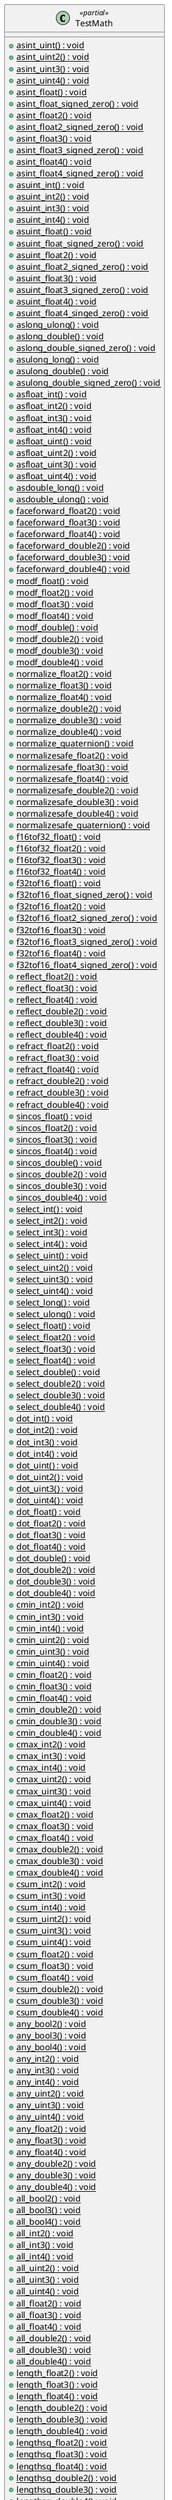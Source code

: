 @startuml
class TestMath <<partial>> {
    + {static} asint_uint() : void
    + {static} asint_uint2() : void
    + {static} asint_uint3() : void
    + {static} asint_uint4() : void
    + {static} asint_float() : void
    + {static} asint_float_signed_zero() : void
    + {static} asint_float2() : void
    + {static} asint_float2_signed_zero() : void
    + {static} asint_float3() : void
    + {static} asint_float3_signed_zero() : void
    + {static} asint_float4() : void
    + {static} asint_float4_signed_zero() : void
    + {static} asuint_int() : void
    + {static} asuint_int2() : void
    + {static} asuint_int3() : void
    + {static} asuint_int4() : void
    + {static} asuint_float() : void
    + {static} asuint_float_signed_zero() : void
    + {static} asuint_float2() : void
    + {static} asuint_float2_signed_zero() : void
    + {static} asuint_float3() : void
    + {static} asuint_float3_signed_zero() : void
    + {static} asuint_float4() : void
    + {static} asuint_float4_singed_zero() : void
    + {static} aslong_ulong() : void
    + {static} aslong_double() : void
    + {static} aslong_double_signed_zero() : void
    + {static} asulong_long() : void
    + {static} asulong_double() : void
    + {static} asulong_double_signed_zero() : void
    + {static} asfloat_int() : void
    + {static} asfloat_int2() : void
    + {static} asfloat_int3() : void
    + {static} asfloat_int4() : void
    + {static} asfloat_uint() : void
    + {static} asfloat_uint2() : void
    + {static} asfloat_uint3() : void
    + {static} asfloat_uint4() : void
    + {static} asdouble_long() : void
    + {static} asdouble_ulong() : void
    + {static} faceforward_float2() : void
    + {static} faceforward_float3() : void
    + {static} faceforward_float4() : void
    + {static} faceforward_double2() : void
    + {static} faceforward_double3() : void
    + {static} faceforward_double4() : void
    + {static} modf_float() : void
    + {static} modf_float2() : void
    + {static} modf_float3() : void
    + {static} modf_float4() : void
    + {static} modf_double() : void
    + {static} modf_double2() : void
    + {static} modf_double3() : void
    + {static} modf_double4() : void
    + {static} normalize_float2() : void
    + {static} normalize_float3() : void
    + {static} normalize_float4() : void
    + {static} normalize_double2() : void
    + {static} normalize_double3() : void
    + {static} normalize_double4() : void
    + {static} normalize_quaternion() : void
    + {static} normalizesafe_float2() : void
    + {static} normalizesafe_float3() : void
    + {static} normalizesafe_float4() : void
    + {static} normalizesafe_double2() : void
    + {static} normalizesafe_double3() : void
    + {static} normalizesafe_double4() : void
    + {static} normalizesafe_quaternion() : void
    + {static} f16tof32_float() : void
    + {static} f16tof32_float2() : void
    + {static} f16tof32_float3() : void
    + {static} f16tof32_float4() : void
    + {static} f32tof16_float() : void
    + {static} f32tof16_float_signed_zero() : void
    + {static} f32tof16_float2() : void
    + {static} f32tof16_float2_signed_zero() : void
    + {static} f32tof16_float3() : void
    + {static} f32tof16_float3_signed_zero() : void
    + {static} f32tof16_float4() : void
    + {static} f32tof16_float4_signed_zero() : void
    + {static} reflect_float2() : void
    + {static} reflect_float3() : void
    + {static} reflect_float4() : void
    + {static} reflect_double2() : void
    + {static} reflect_double3() : void
    + {static} reflect_double4() : void
    + {static} refract_float2() : void
    + {static} refract_float3() : void
    + {static} refract_float4() : void
    + {static} refract_double2() : void
    + {static} refract_double3() : void
    + {static} refract_double4() : void
    + {static} sincos_float() : void
    + {static} sincos_float2() : void
    + {static} sincos_float3() : void
    + {static} sincos_float4() : void
    + {static} sincos_double() : void
    + {static} sincos_double2() : void
    + {static} sincos_double3() : void
    + {static} sincos_double4() : void
    + {static} select_int() : void
    + {static} select_int2() : void
    + {static} select_int3() : void
    + {static} select_int4() : void
    + {static} select_uint() : void
    + {static} select_uint2() : void
    + {static} select_uint3() : void
    + {static} select_uint4() : void
    + {static} select_long() : void
    + {static} select_ulong() : void
    + {static} select_float() : void
    + {static} select_float2() : void
    + {static} select_float3() : void
    + {static} select_float4() : void
    + {static} select_double() : void
    + {static} select_double2() : void
    + {static} select_double3() : void
    + {static} select_double4() : void
    + {static} dot_int() : void
    + {static} dot_int2() : void
    + {static} dot_int3() : void
    + {static} dot_int4() : void
    + {static} dot_uint() : void
    + {static} dot_uint2() : void
    + {static} dot_uint3() : void
    + {static} dot_uint4() : void
    + {static} dot_float() : void
    + {static} dot_float2() : void
    + {static} dot_float3() : void
    + {static} dot_float4() : void
    + {static} dot_double() : void
    + {static} dot_double2() : void
    + {static} dot_double3() : void
    + {static} dot_double4() : void
    + {static} cmin_int2() : void
    + {static} cmin_int3() : void
    + {static} cmin_int4() : void
    + {static} cmin_uint2() : void
    + {static} cmin_uint3() : void
    + {static} cmin_uint4() : void
    + {static} cmin_float2() : void
    + {static} cmin_float3() : void
    + {static} cmin_float4() : void
    + {static} cmin_double2() : void
    + {static} cmin_double3() : void
    + {static} cmin_double4() : void
    + {static} cmax_int2() : void
    + {static} cmax_int3() : void
    + {static} cmax_int4() : void
    + {static} cmax_uint2() : void
    + {static} cmax_uint3() : void
    + {static} cmax_uint4() : void
    + {static} cmax_float2() : void
    + {static} cmax_float3() : void
    + {static} cmax_float4() : void
    + {static} cmax_double2() : void
    + {static} cmax_double3() : void
    + {static} cmax_double4() : void
    + {static} csum_int2() : void
    + {static} csum_int3() : void
    + {static} csum_int4() : void
    + {static} csum_uint2() : void
    + {static} csum_uint3() : void
    + {static} csum_uint4() : void
    + {static} csum_float2() : void
    + {static} csum_float3() : void
    + {static} csum_float4() : void
    + {static} csum_double2() : void
    + {static} csum_double3() : void
    + {static} csum_double4() : void
    + {static} any_bool2() : void
    + {static} any_bool3() : void
    + {static} any_bool4() : void
    + {static} any_int2() : void
    + {static} any_int3() : void
    + {static} any_int4() : void
    + {static} any_uint2() : void
    + {static} any_uint3() : void
    + {static} any_uint4() : void
    + {static} any_float2() : void
    + {static} any_float3() : void
    + {static} any_float4() : void
    + {static} any_double2() : void
    + {static} any_double3() : void
    + {static} any_double4() : void
    + {static} all_bool2() : void
    + {static} all_bool3() : void
    + {static} all_bool4() : void
    + {static} all_int2() : void
    + {static} all_int3() : void
    + {static} all_int4() : void
    + {static} all_uint2() : void
    + {static} all_uint3() : void
    + {static} all_uint4() : void
    + {static} all_float2() : void
    + {static} all_float3() : void
    + {static} all_float4() : void
    + {static} all_double2() : void
    + {static} all_double3() : void
    + {static} all_double4() : void
    + {static} length_float2() : void
    + {static} length_float3() : void
    + {static} length_float4() : void
    + {static} length_double2() : void
    + {static} length_double3() : void
    + {static} length_double4() : void
    + {static} lengthsq_float2() : void
    + {static} lengthsq_float3() : void
    + {static} lengthsq_float4() : void
    + {static} lengthsq_double2() : void
    + {static} lengthsq_double3() : void
    + {static} lengthsq_double4() : void
    + {static} distance_float2() : void
    + {static} distance_float3() : void
    + {static} distance_float4() : void
    + {static} distance_double2() : void
    + {static} distance_double3() : void
    + {static} distance_double4() : void
    + {static} distancesq_float2() : void
    + {static} distancesq_float3() : void
    + {static} distancesq_float4() : void
    + {static} distancesq_double2() : void
    + {static} distancesq_double3() : void
    + {static} distancesq_double4() : void
    + {static} rcp_float_signed_zero() : void
    + {static} rcp_float2_signed_zero() : void
    + {static} rcp_float3_signed_zero() : void
    + {static} rcp_float4_signed_zero() : void
    + {static} rcp_double_signed_zero() : void
    + {static} rcp_double2_signed_zero() : void
    + {static} rcp_double3_signed_zero() : void
    + {static} rcp_double4_signed_zero() : void
    <<unsafe>> + {static} compress_test() : void
}
@enduml
